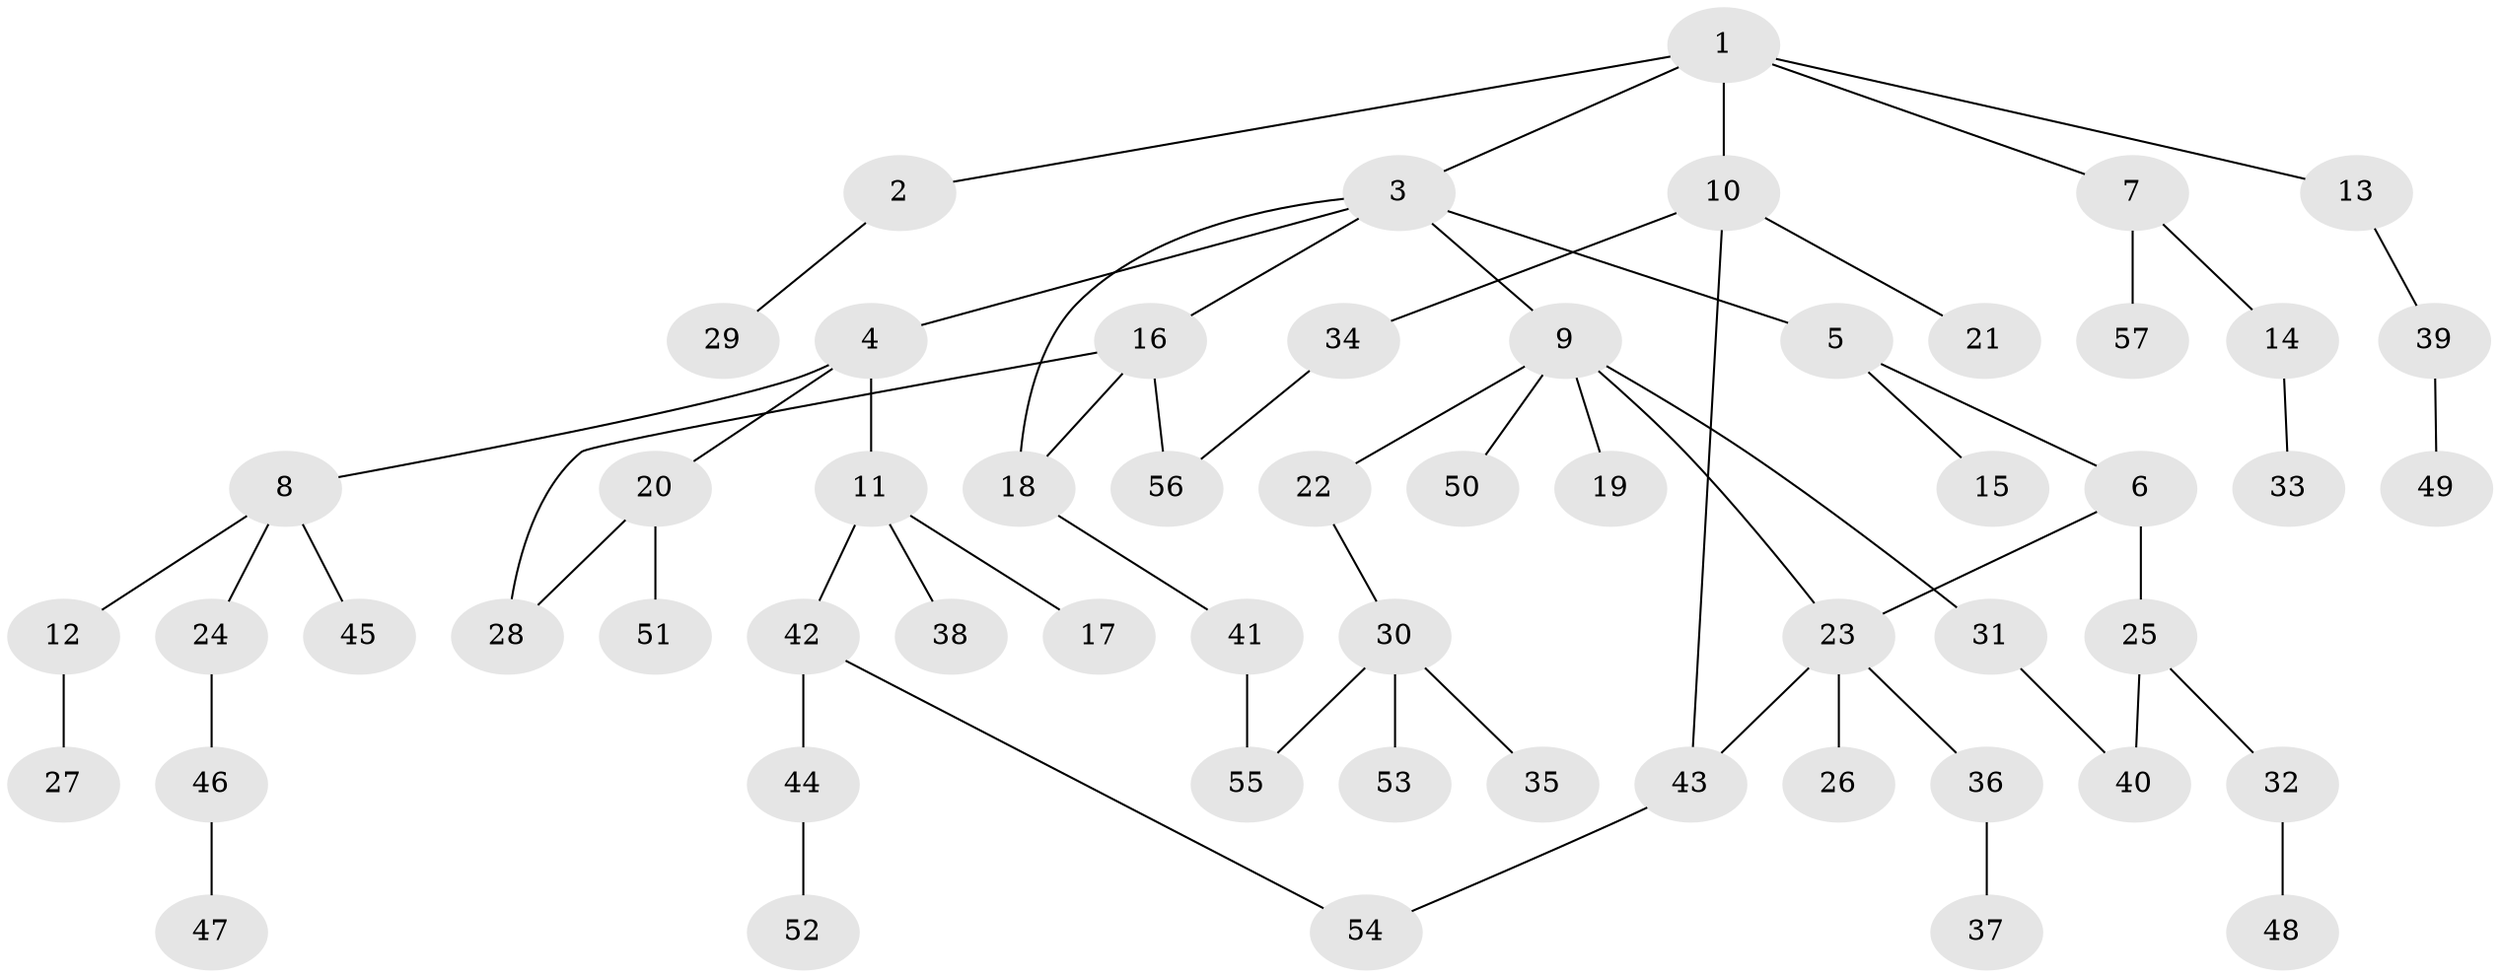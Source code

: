 // Generated by graph-tools (version 1.1) at 2025/34/03/09/25 02:34:12]
// undirected, 57 vertices, 64 edges
graph export_dot {
graph [start="1"]
  node [color=gray90,style=filled];
  1;
  2;
  3;
  4;
  5;
  6;
  7;
  8;
  9;
  10;
  11;
  12;
  13;
  14;
  15;
  16;
  17;
  18;
  19;
  20;
  21;
  22;
  23;
  24;
  25;
  26;
  27;
  28;
  29;
  30;
  31;
  32;
  33;
  34;
  35;
  36;
  37;
  38;
  39;
  40;
  41;
  42;
  43;
  44;
  45;
  46;
  47;
  48;
  49;
  50;
  51;
  52;
  53;
  54;
  55;
  56;
  57;
  1 -- 2;
  1 -- 3;
  1 -- 7;
  1 -- 10;
  1 -- 13;
  2 -- 29;
  3 -- 4;
  3 -- 5;
  3 -- 9;
  3 -- 16;
  3 -- 18;
  4 -- 8;
  4 -- 11;
  4 -- 20;
  5 -- 6;
  5 -- 15;
  6 -- 23;
  6 -- 25;
  7 -- 14;
  7 -- 57;
  8 -- 12;
  8 -- 24;
  8 -- 45;
  9 -- 19;
  9 -- 22;
  9 -- 31;
  9 -- 50;
  9 -- 23;
  10 -- 21;
  10 -- 34;
  10 -- 43;
  11 -- 17;
  11 -- 38;
  11 -- 42;
  12 -- 27;
  13 -- 39;
  14 -- 33;
  16 -- 28;
  16 -- 18;
  16 -- 56;
  18 -- 41;
  20 -- 51;
  20 -- 28;
  22 -- 30;
  23 -- 26;
  23 -- 36;
  23 -- 43;
  24 -- 46;
  25 -- 32;
  25 -- 40;
  30 -- 35;
  30 -- 53;
  30 -- 55;
  31 -- 40;
  32 -- 48;
  34 -- 56;
  36 -- 37;
  39 -- 49;
  41 -- 55;
  42 -- 44;
  42 -- 54;
  43 -- 54;
  44 -- 52;
  46 -- 47;
}
